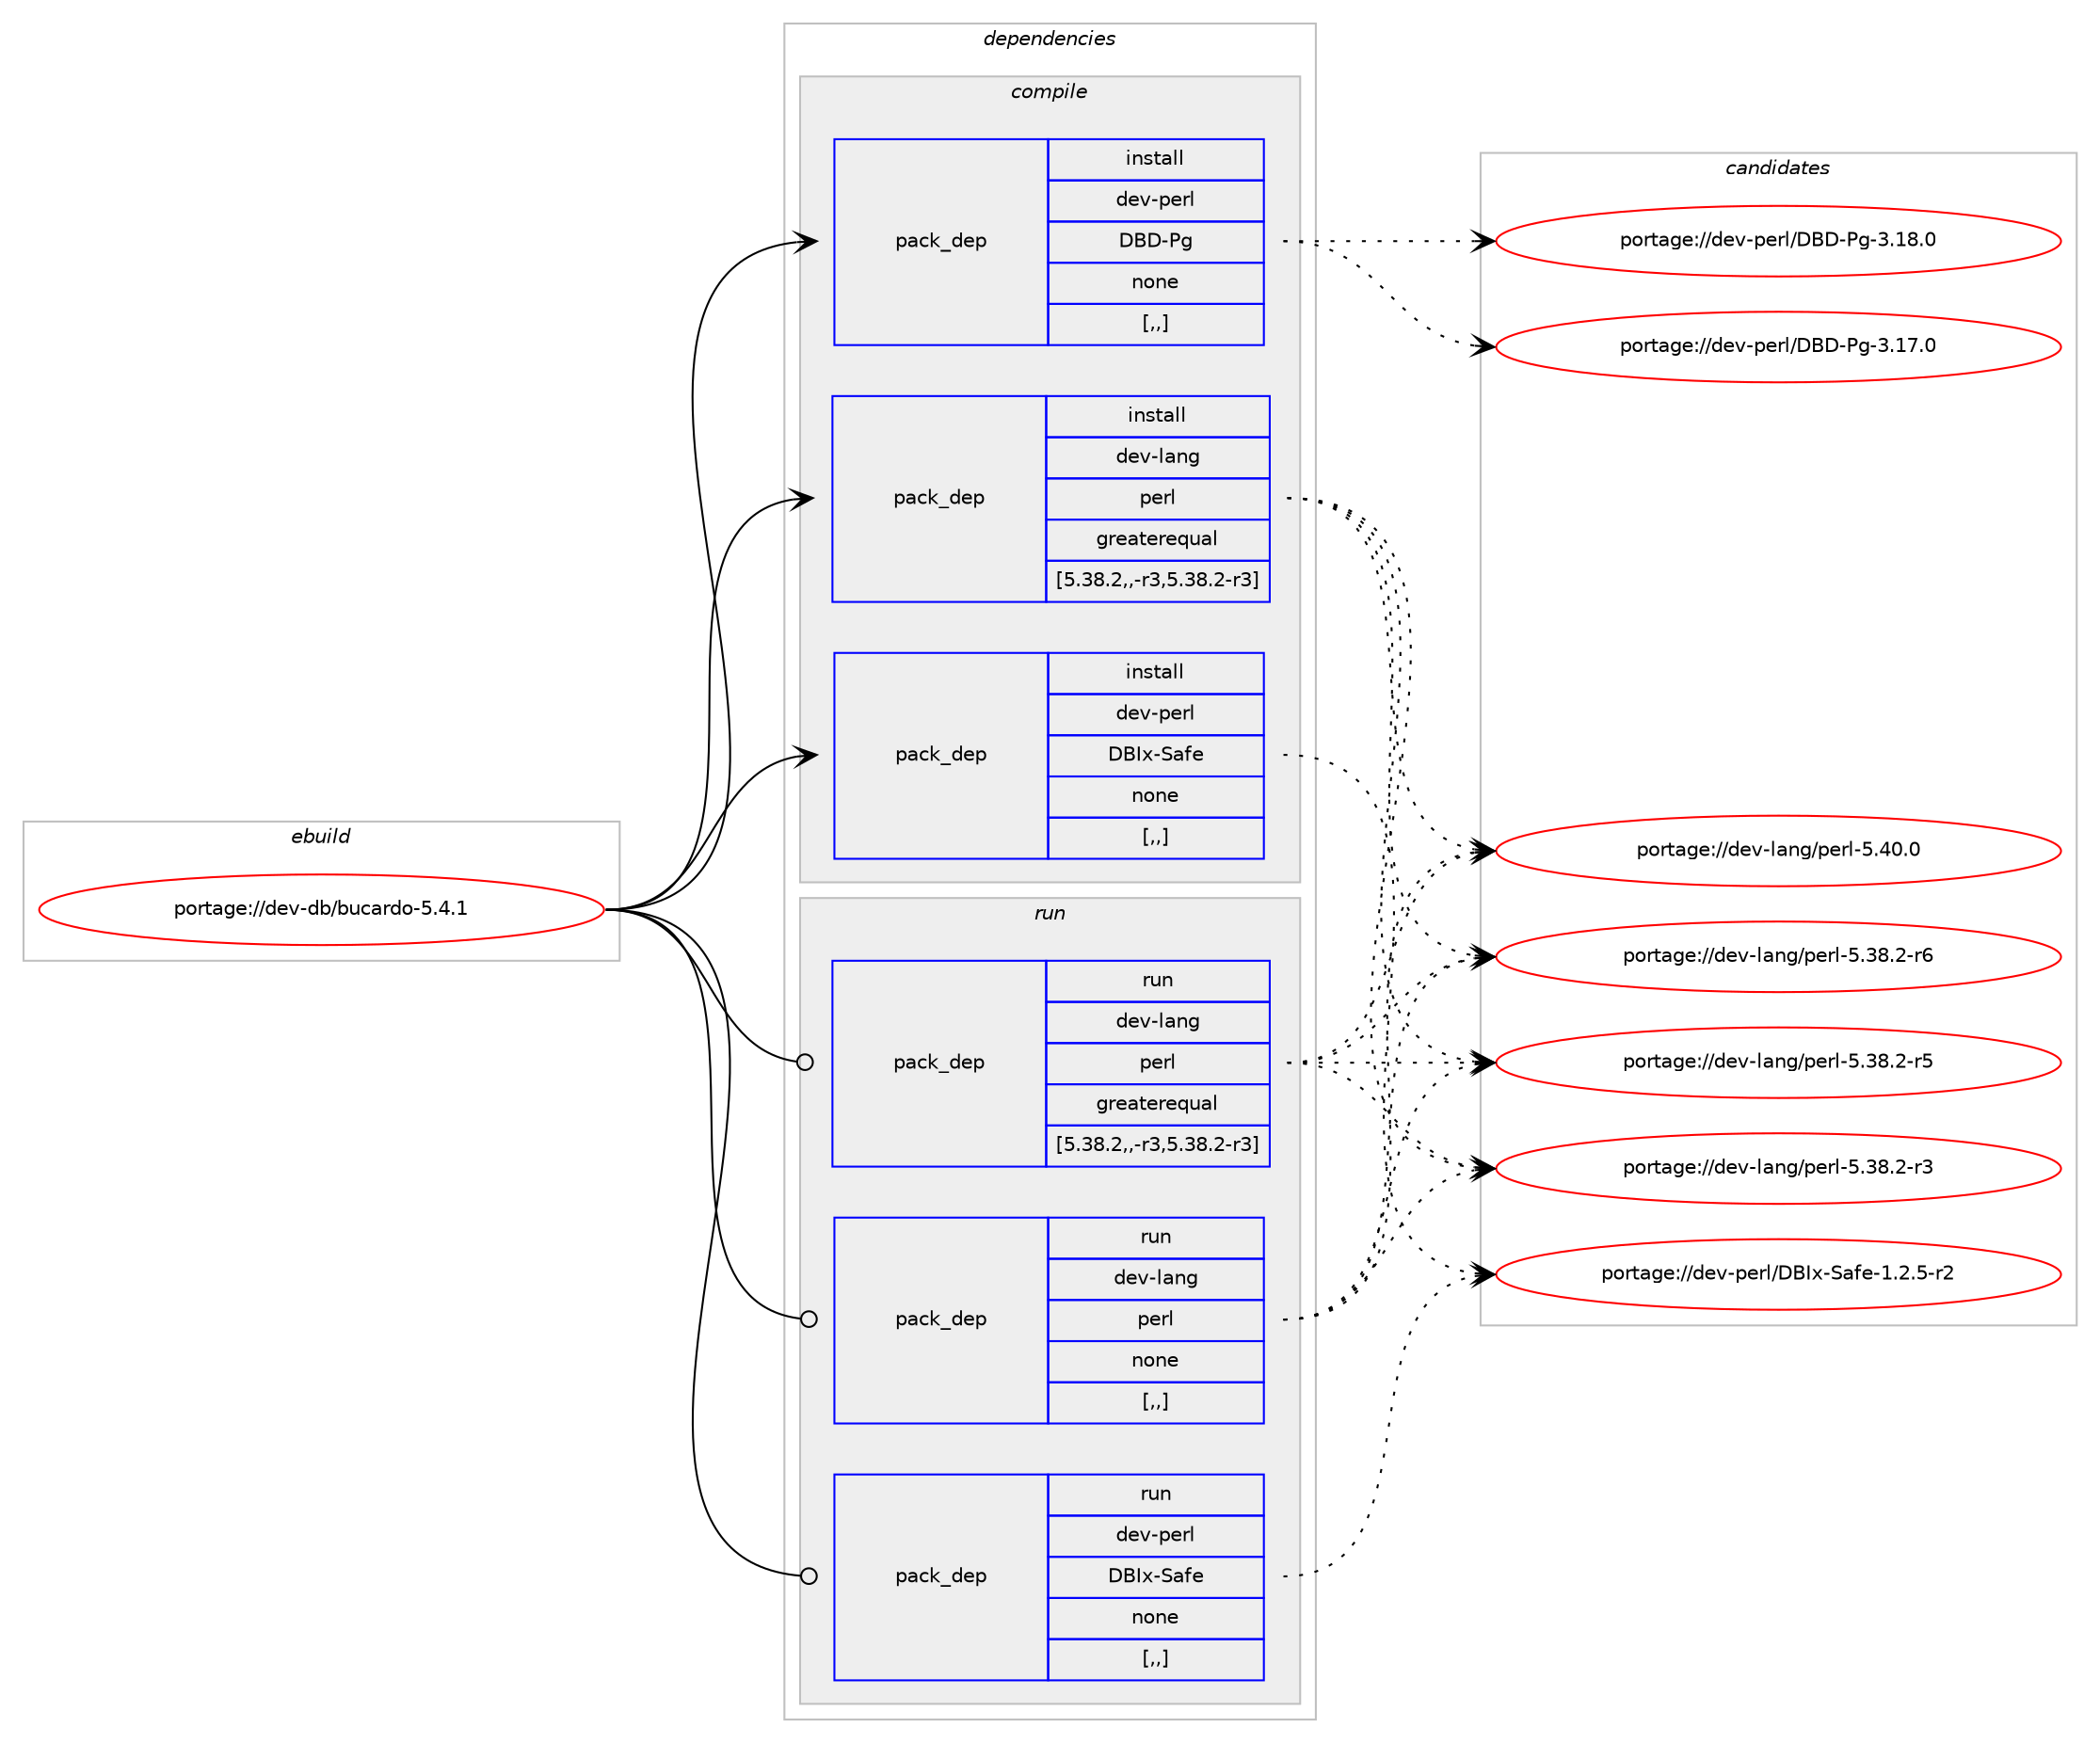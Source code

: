 digraph prolog {

# *************
# Graph options
# *************

newrank=true;
concentrate=true;
compound=true;
graph [rankdir=LR,fontname=Helvetica,fontsize=10,ranksep=1.5];#, ranksep=2.5, nodesep=0.2];
edge  [arrowhead=vee];
node  [fontname=Helvetica,fontsize=10];

# **********
# The ebuild
# **********

subgraph cluster_leftcol {
color=gray;
label=<<i>ebuild</i>>;
id [label="portage://dev-db/bucardo-5.4.1", color=red, width=4, href="../dev-db/bucardo-5.4.1.svg"];
}

# ****************
# The dependencies
# ****************

subgraph cluster_midcol {
color=gray;
label=<<i>dependencies</i>>;
subgraph cluster_compile {
fillcolor="#eeeeee";
style=filled;
label=<<i>compile</i>>;
subgraph pack407727 {
dependency559186 [label=<<TABLE BORDER="0" CELLBORDER="1" CELLSPACING="0" CELLPADDING="4" WIDTH="220"><TR><TD ROWSPAN="6" CELLPADDING="30">pack_dep</TD></TR><TR><TD WIDTH="110">install</TD></TR><TR><TD>dev-lang</TD></TR><TR><TD>perl</TD></TR><TR><TD>greaterequal</TD></TR><TR><TD>[5.38.2,,-r3,5.38.2-r3]</TD></TR></TABLE>>, shape=none, color=blue];
}
id:e -> dependency559186:w [weight=20,style="solid",arrowhead="vee"];
subgraph pack407728 {
dependency559187 [label=<<TABLE BORDER="0" CELLBORDER="1" CELLSPACING="0" CELLPADDING="4" WIDTH="220"><TR><TD ROWSPAN="6" CELLPADDING="30">pack_dep</TD></TR><TR><TD WIDTH="110">install</TD></TR><TR><TD>dev-perl</TD></TR><TR><TD>DBD-Pg</TD></TR><TR><TD>none</TD></TR><TR><TD>[,,]</TD></TR></TABLE>>, shape=none, color=blue];
}
id:e -> dependency559187:w [weight=20,style="solid",arrowhead="vee"];
subgraph pack407729 {
dependency559188 [label=<<TABLE BORDER="0" CELLBORDER="1" CELLSPACING="0" CELLPADDING="4" WIDTH="220"><TR><TD ROWSPAN="6" CELLPADDING="30">pack_dep</TD></TR><TR><TD WIDTH="110">install</TD></TR><TR><TD>dev-perl</TD></TR><TR><TD>DBIx-Safe</TD></TR><TR><TD>none</TD></TR><TR><TD>[,,]</TD></TR></TABLE>>, shape=none, color=blue];
}
id:e -> dependency559188:w [weight=20,style="solid",arrowhead="vee"];
}
subgraph cluster_compileandrun {
fillcolor="#eeeeee";
style=filled;
label=<<i>compile and run</i>>;
}
subgraph cluster_run {
fillcolor="#eeeeee";
style=filled;
label=<<i>run</i>>;
subgraph pack407730 {
dependency559189 [label=<<TABLE BORDER="0" CELLBORDER="1" CELLSPACING="0" CELLPADDING="4" WIDTH="220"><TR><TD ROWSPAN="6" CELLPADDING="30">pack_dep</TD></TR><TR><TD WIDTH="110">run</TD></TR><TR><TD>dev-lang</TD></TR><TR><TD>perl</TD></TR><TR><TD>greaterequal</TD></TR><TR><TD>[5.38.2,,-r3,5.38.2-r3]</TD></TR></TABLE>>, shape=none, color=blue];
}
id:e -> dependency559189:w [weight=20,style="solid",arrowhead="odot"];
subgraph pack407731 {
dependency559190 [label=<<TABLE BORDER="0" CELLBORDER="1" CELLSPACING="0" CELLPADDING="4" WIDTH="220"><TR><TD ROWSPAN="6" CELLPADDING="30">pack_dep</TD></TR><TR><TD WIDTH="110">run</TD></TR><TR><TD>dev-lang</TD></TR><TR><TD>perl</TD></TR><TR><TD>none</TD></TR><TR><TD>[,,]</TD></TR></TABLE>>, shape=none, color=blue];
}
id:e -> dependency559190:w [weight=20,style="solid",arrowhead="odot"];
subgraph pack407732 {
dependency559191 [label=<<TABLE BORDER="0" CELLBORDER="1" CELLSPACING="0" CELLPADDING="4" WIDTH="220"><TR><TD ROWSPAN="6" CELLPADDING="30">pack_dep</TD></TR><TR><TD WIDTH="110">run</TD></TR><TR><TD>dev-perl</TD></TR><TR><TD>DBIx-Safe</TD></TR><TR><TD>none</TD></TR><TR><TD>[,,]</TD></TR></TABLE>>, shape=none, color=blue];
}
id:e -> dependency559191:w [weight=20,style="solid",arrowhead="odot"];
}
}

# **************
# The candidates
# **************

subgraph cluster_choices {
rank=same;
color=gray;
label=<<i>candidates</i>>;

subgraph choice407727 {
color=black;
nodesep=1;
choice10010111845108971101034711210111410845534652484648 [label="portage://dev-lang/perl-5.40.0", color=red, width=4,href="../dev-lang/perl-5.40.0.svg"];
choice100101118451089711010347112101114108455346515646504511454 [label="portage://dev-lang/perl-5.38.2-r6", color=red, width=4,href="../dev-lang/perl-5.38.2-r6.svg"];
choice100101118451089711010347112101114108455346515646504511453 [label="portage://dev-lang/perl-5.38.2-r5", color=red, width=4,href="../dev-lang/perl-5.38.2-r5.svg"];
choice100101118451089711010347112101114108455346515646504511451 [label="portage://dev-lang/perl-5.38.2-r3", color=red, width=4,href="../dev-lang/perl-5.38.2-r3.svg"];
dependency559186:e -> choice10010111845108971101034711210111410845534652484648:w [style=dotted,weight="100"];
dependency559186:e -> choice100101118451089711010347112101114108455346515646504511454:w [style=dotted,weight="100"];
dependency559186:e -> choice100101118451089711010347112101114108455346515646504511453:w [style=dotted,weight="100"];
dependency559186:e -> choice100101118451089711010347112101114108455346515646504511451:w [style=dotted,weight="100"];
}
subgraph choice407728 {
color=black;
nodesep=1;
choice1001011184511210111410847686668458010345514649564648 [label="portage://dev-perl/DBD-Pg-3.18.0", color=red, width=4,href="../dev-perl/DBD-Pg-3.18.0.svg"];
choice1001011184511210111410847686668458010345514649554648 [label="portage://dev-perl/DBD-Pg-3.17.0", color=red, width=4,href="../dev-perl/DBD-Pg-3.17.0.svg"];
dependency559187:e -> choice1001011184511210111410847686668458010345514649564648:w [style=dotted,weight="100"];
dependency559187:e -> choice1001011184511210111410847686668458010345514649554648:w [style=dotted,weight="100"];
}
subgraph choice407729 {
color=black;
nodesep=1;
choice10010111845112101114108476866731204583971021014549465046534511450 [label="portage://dev-perl/DBIx-Safe-1.2.5-r2", color=red, width=4,href="../dev-perl/DBIx-Safe-1.2.5-r2.svg"];
dependency559188:e -> choice10010111845112101114108476866731204583971021014549465046534511450:w [style=dotted,weight="100"];
}
subgraph choice407730 {
color=black;
nodesep=1;
choice10010111845108971101034711210111410845534652484648 [label="portage://dev-lang/perl-5.40.0", color=red, width=4,href="../dev-lang/perl-5.40.0.svg"];
choice100101118451089711010347112101114108455346515646504511454 [label="portage://dev-lang/perl-5.38.2-r6", color=red, width=4,href="../dev-lang/perl-5.38.2-r6.svg"];
choice100101118451089711010347112101114108455346515646504511453 [label="portage://dev-lang/perl-5.38.2-r5", color=red, width=4,href="../dev-lang/perl-5.38.2-r5.svg"];
choice100101118451089711010347112101114108455346515646504511451 [label="portage://dev-lang/perl-5.38.2-r3", color=red, width=4,href="../dev-lang/perl-5.38.2-r3.svg"];
dependency559189:e -> choice10010111845108971101034711210111410845534652484648:w [style=dotted,weight="100"];
dependency559189:e -> choice100101118451089711010347112101114108455346515646504511454:w [style=dotted,weight="100"];
dependency559189:e -> choice100101118451089711010347112101114108455346515646504511453:w [style=dotted,weight="100"];
dependency559189:e -> choice100101118451089711010347112101114108455346515646504511451:w [style=dotted,weight="100"];
}
subgraph choice407731 {
color=black;
nodesep=1;
choice10010111845108971101034711210111410845534652484648 [label="portage://dev-lang/perl-5.40.0", color=red, width=4,href="../dev-lang/perl-5.40.0.svg"];
choice100101118451089711010347112101114108455346515646504511454 [label="portage://dev-lang/perl-5.38.2-r6", color=red, width=4,href="../dev-lang/perl-5.38.2-r6.svg"];
choice100101118451089711010347112101114108455346515646504511453 [label="portage://dev-lang/perl-5.38.2-r5", color=red, width=4,href="../dev-lang/perl-5.38.2-r5.svg"];
choice100101118451089711010347112101114108455346515646504511451 [label="portage://dev-lang/perl-5.38.2-r3", color=red, width=4,href="../dev-lang/perl-5.38.2-r3.svg"];
dependency559190:e -> choice10010111845108971101034711210111410845534652484648:w [style=dotted,weight="100"];
dependency559190:e -> choice100101118451089711010347112101114108455346515646504511454:w [style=dotted,weight="100"];
dependency559190:e -> choice100101118451089711010347112101114108455346515646504511453:w [style=dotted,weight="100"];
dependency559190:e -> choice100101118451089711010347112101114108455346515646504511451:w [style=dotted,weight="100"];
}
subgraph choice407732 {
color=black;
nodesep=1;
choice10010111845112101114108476866731204583971021014549465046534511450 [label="portage://dev-perl/DBIx-Safe-1.2.5-r2", color=red, width=4,href="../dev-perl/DBIx-Safe-1.2.5-r2.svg"];
dependency559191:e -> choice10010111845112101114108476866731204583971021014549465046534511450:w [style=dotted,weight="100"];
}
}

}
